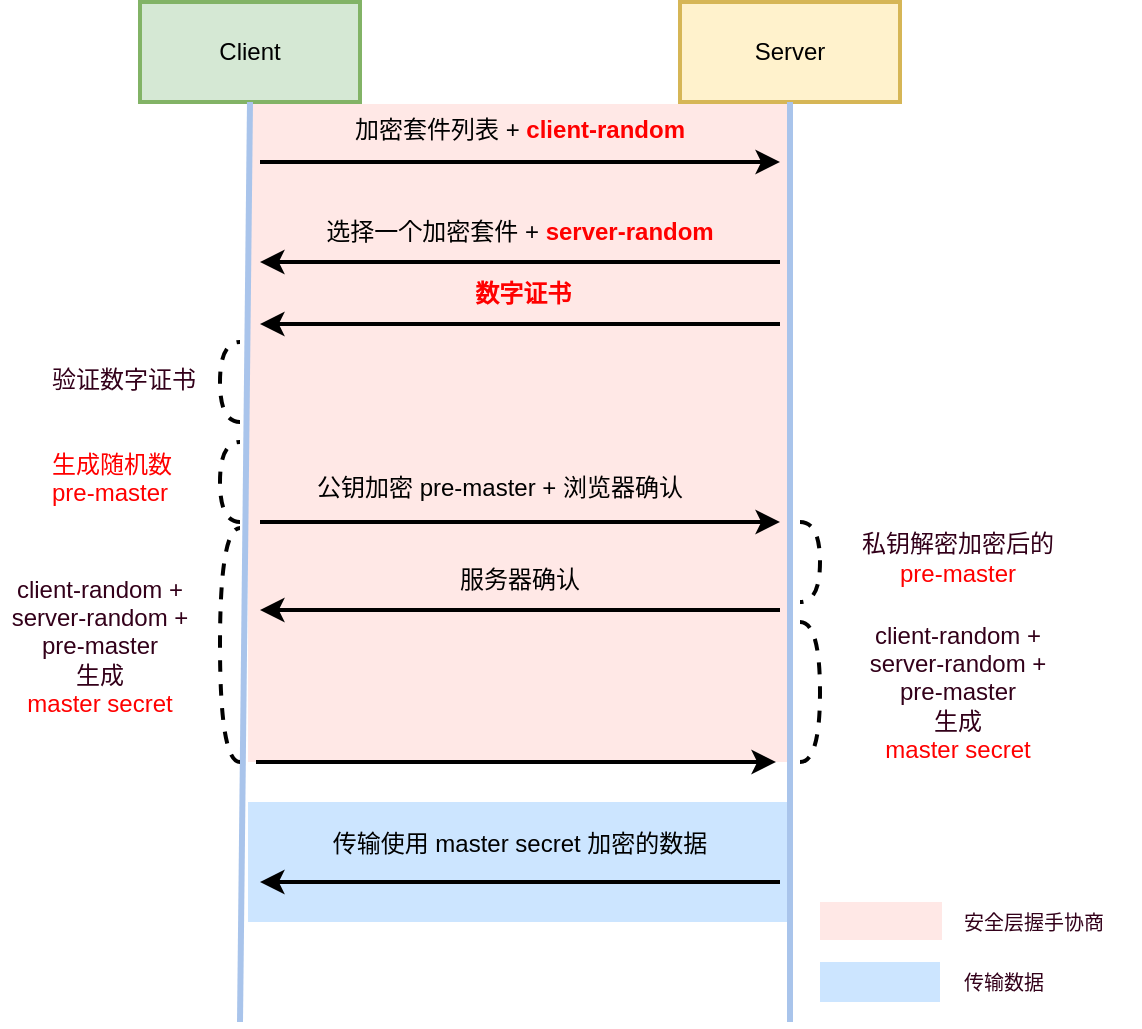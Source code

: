 <mxfile version="16.5.3" type="github">
  <diagram id="3F-p0eLopyHsa_uMCWPz" name="第 1 页">
    <mxGraphModel dx="897" dy="760" grid="1" gridSize="10" guides="1" tooltips="1" connect="1" arrows="1" fold="1" page="1" pageScale="1" pageWidth="827" pageHeight="1169" math="0" shadow="0">
      <root>
        <mxCell id="0" />
        <mxCell id="1" parent="0" />
        <mxCell id="qD8WWxVBvYIQoI_9ymcc-47" value="" style="rounded=0;whiteSpace=wrap;html=1;dashed=1;strokeWidth=2;fillColor=#CCE5FF;strokeColor=none;" vertex="1" parent="1">
          <mxGeometry x="324" y="590" width="270" height="60" as="geometry" />
        </mxCell>
        <mxCell id="qD8WWxVBvYIQoI_9ymcc-46" value="" style="rounded=0;whiteSpace=wrap;html=1;dashed=1;strokeWidth=2;fillColor=#FFE8E6;strokeColor=none;" vertex="1" parent="1">
          <mxGeometry x="324" y="241" width="270" height="329" as="geometry" />
        </mxCell>
        <mxCell id="qD8WWxVBvYIQoI_9ymcc-1" value="Client" style="rounded=0;whiteSpace=wrap;html=1;fillColor=#d5e8d4;strokeColor=#82b366;strokeWidth=2;" vertex="1" parent="1">
          <mxGeometry x="270" y="190" width="110" height="50" as="geometry" />
        </mxCell>
        <mxCell id="qD8WWxVBvYIQoI_9ymcc-3" value="Server" style="rounded=0;whiteSpace=wrap;html=1;fillColor=#fff2cc;strokeColor=#d6b656;strokeWidth=2;" vertex="1" parent="1">
          <mxGeometry x="540" y="190" width="110" height="50" as="geometry" />
        </mxCell>
        <mxCell id="qD8WWxVBvYIQoI_9ymcc-4" value="" style="endArrow=none;html=1;rounded=0;entryX=0.5;entryY=1;entryDx=0;entryDy=0;strokeWidth=3;strokeColor=#A9C4EB;" edge="1" parent="1" target="qD8WWxVBvYIQoI_9ymcc-1">
          <mxGeometry width="50" height="50" relative="1" as="geometry">
            <mxPoint x="320" y="700" as="sourcePoint" />
            <mxPoint x="350" y="270" as="targetPoint" />
          </mxGeometry>
        </mxCell>
        <mxCell id="qD8WWxVBvYIQoI_9ymcc-5" value="" style="endArrow=none;html=1;rounded=0;entryX=0.5;entryY=1;entryDx=0;entryDy=0;strokeWidth=3;strokeColor=#A9C4EB;" edge="1" parent="1" target="qD8WWxVBvYIQoI_9ymcc-3">
          <mxGeometry width="50" height="50" relative="1" as="geometry">
            <mxPoint x="595" y="700" as="sourcePoint" />
            <mxPoint x="610" y="270" as="targetPoint" />
          </mxGeometry>
        </mxCell>
        <mxCell id="qD8WWxVBvYIQoI_9ymcc-6" value="" style="endArrow=classic;html=1;rounded=0;strokeWidth=2;" edge="1" parent="1">
          <mxGeometry width="50" height="50" relative="1" as="geometry">
            <mxPoint x="330" y="270" as="sourcePoint" />
            <mxPoint x="590" y="270" as="targetPoint" />
          </mxGeometry>
        </mxCell>
        <mxCell id="qD8WWxVBvYIQoI_9ymcc-7" value="加密套件列表 + &lt;font color=&quot;#FF0000&quot;&gt;&lt;b&gt;client-random&lt;/b&gt;&lt;/font&gt;" style="text;html=1;strokeColor=none;fillColor=none;align=center;verticalAlign=middle;whiteSpace=wrap;rounded=0;" vertex="1" parent="1">
          <mxGeometry x="340" y="244" width="240" height="20" as="geometry" />
        </mxCell>
        <mxCell id="qD8WWxVBvYIQoI_9ymcc-8" value="选择一个加密套件 + &lt;font color=&quot;#FF0000&quot;&gt;&lt;b&gt;server-random&lt;/b&gt;&lt;/font&gt;" style="text;html=1;strokeColor=none;fillColor=none;align=center;verticalAlign=middle;whiteSpace=wrap;rounded=0;" vertex="1" parent="1">
          <mxGeometry x="340" y="290" width="240" height="30" as="geometry" />
        </mxCell>
        <mxCell id="qD8WWxVBvYIQoI_9ymcc-9" value="" style="endArrow=classic;html=1;rounded=0;strokeWidth=2;" edge="1" parent="1">
          <mxGeometry width="50" height="50" relative="1" as="geometry">
            <mxPoint x="590" y="320" as="sourcePoint" />
            <mxPoint x="330" y="320" as="targetPoint" />
          </mxGeometry>
        </mxCell>
        <mxCell id="qD8WWxVBvYIQoI_9ymcc-10" value="&amp;nbsp;&lt;font color=&quot;#FF0000&quot;&gt;&lt;b&gt;数字证书&lt;/b&gt;&lt;/font&gt;" style="text;html=1;strokeColor=none;fillColor=none;align=center;verticalAlign=middle;whiteSpace=wrap;rounded=0;" vertex="1" parent="1">
          <mxGeometry x="340" y="325" width="240" height="22" as="geometry" />
        </mxCell>
        <mxCell id="qD8WWxVBvYIQoI_9ymcc-11" value="" style="endArrow=classic;html=1;rounded=0;strokeWidth=2;" edge="1" parent="1">
          <mxGeometry width="50" height="50" relative="1" as="geometry">
            <mxPoint x="590" y="351" as="sourcePoint" />
            <mxPoint x="330" y="351" as="targetPoint" />
          </mxGeometry>
        </mxCell>
        <mxCell id="qD8WWxVBvYIQoI_9ymcc-16" value="" style="shape=requiredInterface;html=1;verticalLabelPosition=bottom;sketch=0;dashed=1;fontColor=#FF0000;strokeWidth=2;direction=west;" vertex="1" parent="1">
          <mxGeometry x="310" y="360" width="10" height="40" as="geometry" />
        </mxCell>
        <mxCell id="qD8WWxVBvYIQoI_9ymcc-25" value="验证数字证书" style="text;strokeColor=none;fillColor=none;spacingLeft=4;spacingRight=4;overflow=hidden;rotatable=0;points=[[0,0.5],[1,0.5]];portConstraint=eastwest;fontSize=12;dashed=1;fontColor=#33001A;" vertex="1" parent="1">
          <mxGeometry x="220" y="365" width="90" height="30" as="geometry" />
        </mxCell>
        <mxCell id="qD8WWxVBvYIQoI_9ymcc-28" value="" style="shape=requiredInterface;html=1;verticalLabelPosition=bottom;sketch=0;dashed=1;fontColor=#FF0000;strokeWidth=2;direction=west;" vertex="1" parent="1">
          <mxGeometry x="310" y="410" width="10" height="40" as="geometry" />
        </mxCell>
        <mxCell id="qD8WWxVBvYIQoI_9ymcc-29" value="生成随机数&#xa;pre-master" style="text;strokeColor=none;fillColor=none;spacingLeft=4;spacingRight=4;overflow=hidden;rotatable=0;points=[[0,0.5],[1,0.5]];portConstraint=eastwest;fontSize=12;dashed=1;fontColor=#FF0000;" vertex="1" parent="1">
          <mxGeometry x="220" y="407.5" width="90" height="45" as="geometry" />
        </mxCell>
        <mxCell id="qD8WWxVBvYIQoI_9ymcc-30" value="" style="endArrow=classic;html=1;rounded=0;strokeWidth=2;" edge="1" parent="1">
          <mxGeometry width="50" height="50" relative="1" as="geometry">
            <mxPoint x="330" y="450" as="sourcePoint" />
            <mxPoint x="590" y="450" as="targetPoint" />
          </mxGeometry>
        </mxCell>
        <mxCell id="qD8WWxVBvYIQoI_9ymcc-31" value="公钥加密 pre-master + 浏览器确认" style="text;html=1;strokeColor=none;fillColor=none;align=center;verticalAlign=middle;whiteSpace=wrap;rounded=0;" vertex="1" parent="1">
          <mxGeometry x="330" y="415" width="240" height="35" as="geometry" />
        </mxCell>
        <mxCell id="qD8WWxVBvYIQoI_9ymcc-33" value="" style="shape=requiredInterface;html=1;verticalLabelPosition=bottom;sketch=0;dashed=1;fontColor=#FF0000;strokeWidth=2;direction=east;" vertex="1" parent="1">
          <mxGeometry x="600" y="450" width="10" height="40" as="geometry" />
        </mxCell>
        <mxCell id="qD8WWxVBvYIQoI_9ymcc-34" value="&lt;div&gt;&lt;font color=&quot;#33001A&quot;&gt;私钥解密加密后的&lt;/font&gt;&lt;/div&gt;&lt;div&gt;pre-master&lt;br&gt;&lt;/div&gt;" style="text;html=1;strokeColor=none;fillColor=none;align=center;verticalAlign=middle;whiteSpace=wrap;rounded=0;dashed=1;fontColor=#FF0000;" vertex="1" parent="1">
          <mxGeometry x="629" y="453" width="100" height="30" as="geometry" />
        </mxCell>
        <mxCell id="qD8WWxVBvYIQoI_9ymcc-35" value="" style="endArrow=classic;html=1;rounded=0;strokeWidth=2;" edge="1" parent="1">
          <mxGeometry width="50" height="50" relative="1" as="geometry">
            <mxPoint x="590" y="494" as="sourcePoint" />
            <mxPoint x="330" y="494" as="targetPoint" />
          </mxGeometry>
        </mxCell>
        <mxCell id="qD8WWxVBvYIQoI_9ymcc-36" value="服务器确认" style="text;html=1;strokeColor=none;fillColor=none;align=center;verticalAlign=middle;whiteSpace=wrap;rounded=0;" vertex="1" parent="1">
          <mxGeometry x="340" y="468" width="240" height="21" as="geometry" />
        </mxCell>
        <mxCell id="qD8WWxVBvYIQoI_9ymcc-37" value="" style="shape=requiredInterface;html=1;verticalLabelPosition=bottom;sketch=0;dashed=1;fontColor=#FF0000;strokeWidth=2;direction=east;" vertex="1" parent="1">
          <mxGeometry x="600" y="500" width="10" height="70" as="geometry" />
        </mxCell>
        <mxCell id="qD8WWxVBvYIQoI_9ymcc-38" value="&lt;div&gt;&lt;font color=&quot;#33001A&quot;&gt;client-random +&lt;/font&gt;&lt;/div&gt;&lt;div&gt;&lt;font color=&quot;#33001A&quot;&gt;server-random + &lt;br&gt;&lt;/font&gt;&lt;/div&gt;&lt;div&gt;&lt;font color=&quot;#33001A&quot;&gt;pre-master&lt;/font&gt;&lt;/div&gt;&lt;div&gt;&lt;font color=&quot;#33001A&quot;&gt;生成&lt;/font&gt;&lt;/div&gt;&lt;div&gt;master secret&lt;br&gt;&lt;/div&gt;" style="text;html=1;strokeColor=none;fillColor=none;align=center;verticalAlign=middle;whiteSpace=wrap;rounded=0;dashed=1;fontColor=#FF0000;" vertex="1" parent="1">
          <mxGeometry x="629" y="500" width="100" height="70" as="geometry" />
        </mxCell>
        <mxCell id="qD8WWxVBvYIQoI_9ymcc-39" value="" style="shape=requiredInterface;html=1;verticalLabelPosition=bottom;sketch=0;dashed=1;fontColor=#FF0000;strokeWidth=2;direction=west;" vertex="1" parent="1">
          <mxGeometry x="310" y="453" width="10" height="117" as="geometry" />
        </mxCell>
        <mxCell id="qD8WWxVBvYIQoI_9ymcc-40" value="&lt;div&gt;&lt;font color=&quot;#33001A&quot;&gt;client-random +&lt;/font&gt;&lt;/div&gt;&lt;div&gt;&lt;font color=&quot;#33001A&quot;&gt;server-random + &lt;br&gt;&lt;/font&gt;&lt;/div&gt;&lt;div&gt;&lt;font color=&quot;#33001A&quot;&gt;pre-master&lt;/font&gt;&lt;/div&gt;&lt;div&gt;&lt;font color=&quot;#33001A&quot;&gt;生成&lt;/font&gt;&lt;/div&gt;&lt;div&gt;master secret&lt;br&gt;&lt;/div&gt;" style="text;html=1;strokeColor=none;fillColor=none;align=center;verticalAlign=middle;whiteSpace=wrap;rounded=0;dashed=1;fontColor=#FF0000;" vertex="1" parent="1">
          <mxGeometry x="200" y="476.5" width="100" height="70" as="geometry" />
        </mxCell>
        <mxCell id="qD8WWxVBvYIQoI_9ymcc-43" value="" style="endArrow=classic;html=1;rounded=0;strokeWidth=2;" edge="1" parent="1">
          <mxGeometry width="50" height="50" relative="1" as="geometry">
            <mxPoint x="328" y="570" as="sourcePoint" />
            <mxPoint x="588" y="570" as="targetPoint" />
          </mxGeometry>
        </mxCell>
        <mxCell id="qD8WWxVBvYIQoI_9ymcc-44" value="" style="endArrow=classic;html=1;rounded=0;strokeWidth=2;" edge="1" parent="1">
          <mxGeometry width="50" height="50" relative="1" as="geometry">
            <mxPoint x="590" y="630" as="sourcePoint" />
            <mxPoint x="330" y="630" as="targetPoint" />
          </mxGeometry>
        </mxCell>
        <mxCell id="qD8WWxVBvYIQoI_9ymcc-45" value="传输使用 master secret 加密的数据" style="text;html=1;strokeColor=none;fillColor=none;align=center;verticalAlign=middle;whiteSpace=wrap;rounded=0;" vertex="1" parent="1">
          <mxGeometry x="340" y="600" width="240" height="21" as="geometry" />
        </mxCell>
        <mxCell id="qD8WWxVBvYIQoI_9ymcc-48" value="" style="rounded=0;whiteSpace=wrap;html=1;dashed=1;strokeWidth=2;fillColor=#FFE8E6;strokeColor=none;" vertex="1" parent="1">
          <mxGeometry x="610" y="640" width="61" height="19" as="geometry" />
        </mxCell>
        <mxCell id="qD8WWxVBvYIQoI_9ymcc-49" value="" style="rounded=0;whiteSpace=wrap;html=1;dashed=1;strokeWidth=2;fillColor=#CCE5FF;strokeColor=none;" vertex="1" parent="1">
          <mxGeometry x="610" y="670" width="60" height="20" as="geometry" />
        </mxCell>
        <mxCell id="qD8WWxVBvYIQoI_9ymcc-50" value="安全层握手协商" style="text;html=1;strokeColor=none;fillColor=none;align=left;verticalAlign=middle;whiteSpace=wrap;rounded=0;dashed=1;fontColor=#33001A;fontSize=10;" vertex="1" parent="1">
          <mxGeometry x="680" y="637" width="90" height="25" as="geometry" />
        </mxCell>
        <mxCell id="qD8WWxVBvYIQoI_9ymcc-51" value="传输数据" style="text;html=1;strokeColor=none;fillColor=none;align=left;verticalAlign=middle;whiteSpace=wrap;rounded=0;dashed=1;fontColor=#33001A;fontSize=10;" vertex="1" parent="1">
          <mxGeometry x="680" y="667" width="80" height="25" as="geometry" />
        </mxCell>
      </root>
    </mxGraphModel>
  </diagram>
</mxfile>
